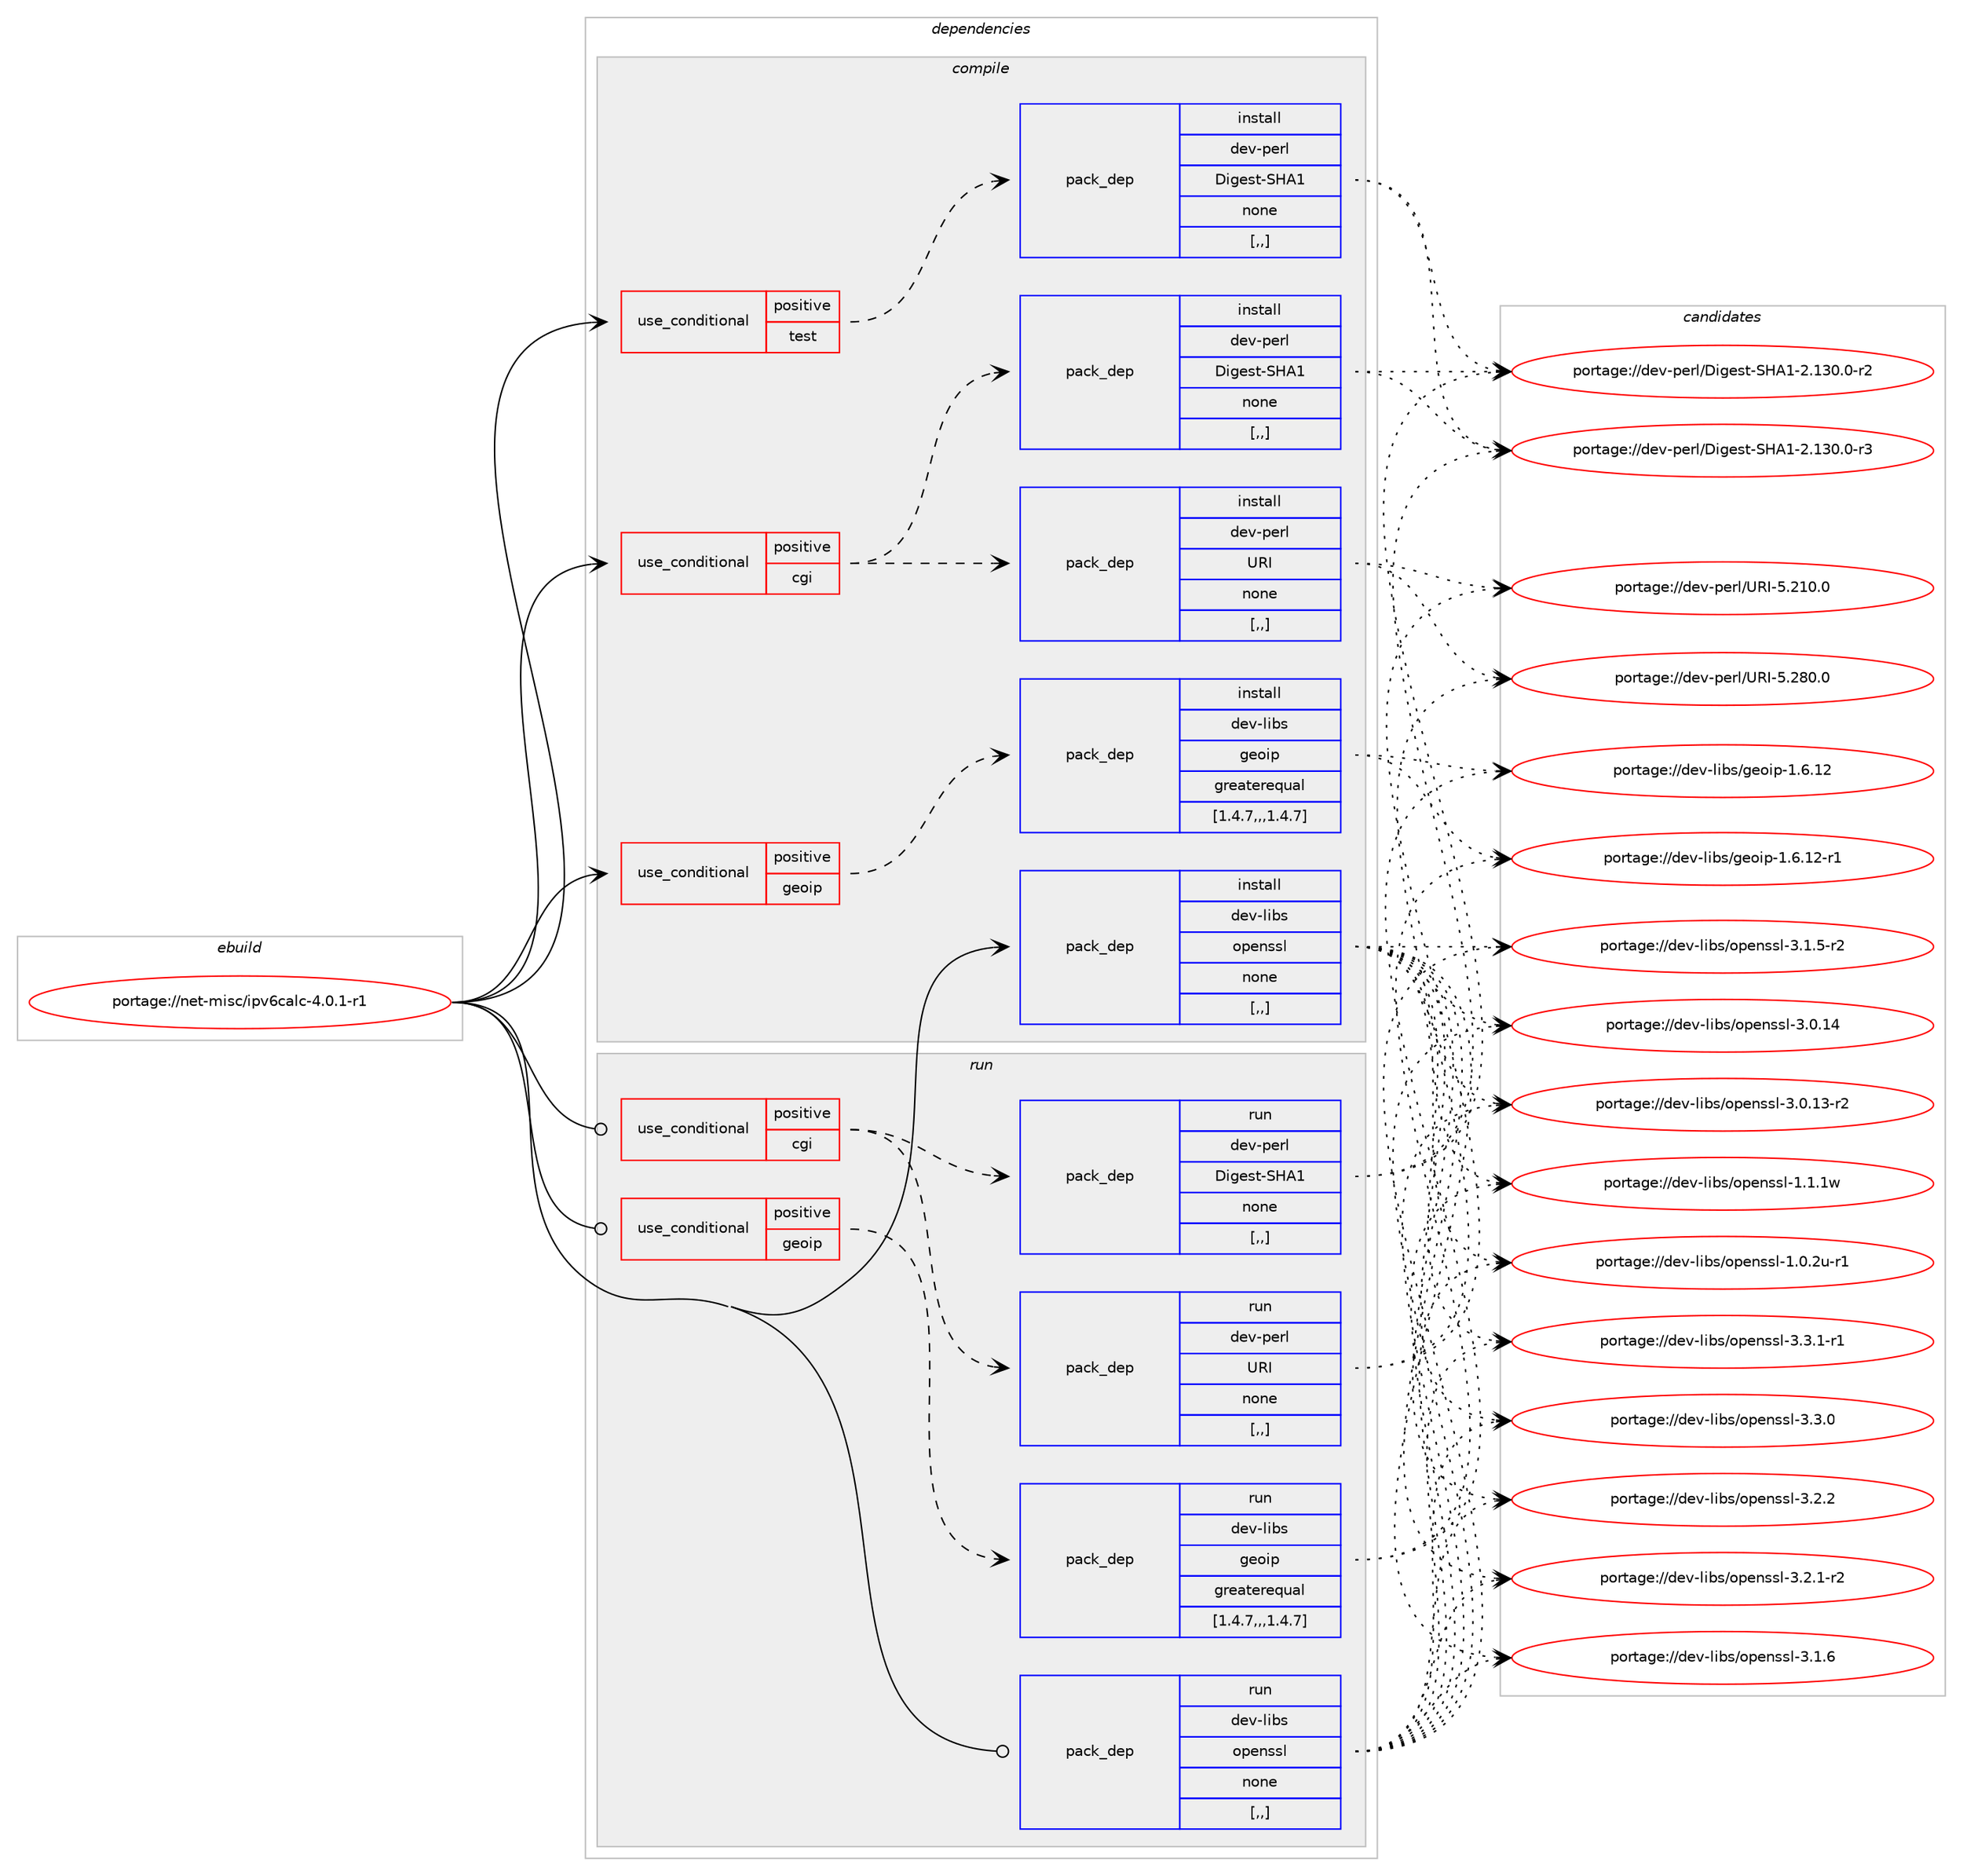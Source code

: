 digraph prolog {

# *************
# Graph options
# *************

newrank=true;
concentrate=true;
compound=true;
graph [rankdir=LR,fontname=Helvetica,fontsize=10,ranksep=1.5];#, ranksep=2.5, nodesep=0.2];
edge  [arrowhead=vee];
node  [fontname=Helvetica,fontsize=10];

# **********
# The ebuild
# **********

subgraph cluster_leftcol {
color=gray;
label=<<i>ebuild</i>>;
id [label="portage://net-misc/ipv6calc-4.0.1-r1", color=red, width=4, href="../net-misc/ipv6calc-4.0.1-r1.svg"];
}

# ****************
# The dependencies
# ****************

subgraph cluster_midcol {
color=gray;
label=<<i>dependencies</i>>;
subgraph cluster_compile {
fillcolor="#eeeeee";
style=filled;
label=<<i>compile</i>>;
subgraph cond97699 {
dependency371277 [label=<<TABLE BORDER="0" CELLBORDER="1" CELLSPACING="0" CELLPADDING="4"><TR><TD ROWSPAN="3" CELLPADDING="10">use_conditional</TD></TR><TR><TD>positive</TD></TR><TR><TD>cgi</TD></TR></TABLE>>, shape=none, color=red];
subgraph pack270916 {
dependency371278 [label=<<TABLE BORDER="0" CELLBORDER="1" CELLSPACING="0" CELLPADDING="4" WIDTH="220"><TR><TD ROWSPAN="6" CELLPADDING="30">pack_dep</TD></TR><TR><TD WIDTH="110">install</TD></TR><TR><TD>dev-perl</TD></TR><TR><TD>URI</TD></TR><TR><TD>none</TD></TR><TR><TD>[,,]</TD></TR></TABLE>>, shape=none, color=blue];
}
dependency371277:e -> dependency371278:w [weight=20,style="dashed",arrowhead="vee"];
subgraph pack270917 {
dependency371279 [label=<<TABLE BORDER="0" CELLBORDER="1" CELLSPACING="0" CELLPADDING="4" WIDTH="220"><TR><TD ROWSPAN="6" CELLPADDING="30">pack_dep</TD></TR><TR><TD WIDTH="110">install</TD></TR><TR><TD>dev-perl</TD></TR><TR><TD>Digest-SHA1</TD></TR><TR><TD>none</TD></TR><TR><TD>[,,]</TD></TR></TABLE>>, shape=none, color=blue];
}
dependency371277:e -> dependency371279:w [weight=20,style="dashed",arrowhead="vee"];
}
id:e -> dependency371277:w [weight=20,style="solid",arrowhead="vee"];
subgraph cond97700 {
dependency371280 [label=<<TABLE BORDER="0" CELLBORDER="1" CELLSPACING="0" CELLPADDING="4"><TR><TD ROWSPAN="3" CELLPADDING="10">use_conditional</TD></TR><TR><TD>positive</TD></TR><TR><TD>geoip</TD></TR></TABLE>>, shape=none, color=red];
subgraph pack270918 {
dependency371281 [label=<<TABLE BORDER="0" CELLBORDER="1" CELLSPACING="0" CELLPADDING="4" WIDTH="220"><TR><TD ROWSPAN="6" CELLPADDING="30">pack_dep</TD></TR><TR><TD WIDTH="110">install</TD></TR><TR><TD>dev-libs</TD></TR><TR><TD>geoip</TD></TR><TR><TD>greaterequal</TD></TR><TR><TD>[1.4.7,,,1.4.7]</TD></TR></TABLE>>, shape=none, color=blue];
}
dependency371280:e -> dependency371281:w [weight=20,style="dashed",arrowhead="vee"];
}
id:e -> dependency371280:w [weight=20,style="solid",arrowhead="vee"];
subgraph cond97701 {
dependency371282 [label=<<TABLE BORDER="0" CELLBORDER="1" CELLSPACING="0" CELLPADDING="4"><TR><TD ROWSPAN="3" CELLPADDING="10">use_conditional</TD></TR><TR><TD>positive</TD></TR><TR><TD>test</TD></TR></TABLE>>, shape=none, color=red];
subgraph pack270919 {
dependency371283 [label=<<TABLE BORDER="0" CELLBORDER="1" CELLSPACING="0" CELLPADDING="4" WIDTH="220"><TR><TD ROWSPAN="6" CELLPADDING="30">pack_dep</TD></TR><TR><TD WIDTH="110">install</TD></TR><TR><TD>dev-perl</TD></TR><TR><TD>Digest-SHA1</TD></TR><TR><TD>none</TD></TR><TR><TD>[,,]</TD></TR></TABLE>>, shape=none, color=blue];
}
dependency371282:e -> dependency371283:w [weight=20,style="dashed",arrowhead="vee"];
}
id:e -> dependency371282:w [weight=20,style="solid",arrowhead="vee"];
subgraph pack270920 {
dependency371284 [label=<<TABLE BORDER="0" CELLBORDER="1" CELLSPACING="0" CELLPADDING="4" WIDTH="220"><TR><TD ROWSPAN="6" CELLPADDING="30">pack_dep</TD></TR><TR><TD WIDTH="110">install</TD></TR><TR><TD>dev-libs</TD></TR><TR><TD>openssl</TD></TR><TR><TD>none</TD></TR><TR><TD>[,,]</TD></TR></TABLE>>, shape=none, color=blue];
}
id:e -> dependency371284:w [weight=20,style="solid",arrowhead="vee"];
}
subgraph cluster_compileandrun {
fillcolor="#eeeeee";
style=filled;
label=<<i>compile and run</i>>;
}
subgraph cluster_run {
fillcolor="#eeeeee";
style=filled;
label=<<i>run</i>>;
subgraph cond97702 {
dependency371285 [label=<<TABLE BORDER="0" CELLBORDER="1" CELLSPACING="0" CELLPADDING="4"><TR><TD ROWSPAN="3" CELLPADDING="10">use_conditional</TD></TR><TR><TD>positive</TD></TR><TR><TD>cgi</TD></TR></TABLE>>, shape=none, color=red];
subgraph pack270921 {
dependency371286 [label=<<TABLE BORDER="0" CELLBORDER="1" CELLSPACING="0" CELLPADDING="4" WIDTH="220"><TR><TD ROWSPAN="6" CELLPADDING="30">pack_dep</TD></TR><TR><TD WIDTH="110">run</TD></TR><TR><TD>dev-perl</TD></TR><TR><TD>URI</TD></TR><TR><TD>none</TD></TR><TR><TD>[,,]</TD></TR></TABLE>>, shape=none, color=blue];
}
dependency371285:e -> dependency371286:w [weight=20,style="dashed",arrowhead="vee"];
subgraph pack270922 {
dependency371287 [label=<<TABLE BORDER="0" CELLBORDER="1" CELLSPACING="0" CELLPADDING="4" WIDTH="220"><TR><TD ROWSPAN="6" CELLPADDING="30">pack_dep</TD></TR><TR><TD WIDTH="110">run</TD></TR><TR><TD>dev-perl</TD></TR><TR><TD>Digest-SHA1</TD></TR><TR><TD>none</TD></TR><TR><TD>[,,]</TD></TR></TABLE>>, shape=none, color=blue];
}
dependency371285:e -> dependency371287:w [weight=20,style="dashed",arrowhead="vee"];
}
id:e -> dependency371285:w [weight=20,style="solid",arrowhead="odot"];
subgraph cond97703 {
dependency371288 [label=<<TABLE BORDER="0" CELLBORDER="1" CELLSPACING="0" CELLPADDING="4"><TR><TD ROWSPAN="3" CELLPADDING="10">use_conditional</TD></TR><TR><TD>positive</TD></TR><TR><TD>geoip</TD></TR></TABLE>>, shape=none, color=red];
subgraph pack270923 {
dependency371289 [label=<<TABLE BORDER="0" CELLBORDER="1" CELLSPACING="0" CELLPADDING="4" WIDTH="220"><TR><TD ROWSPAN="6" CELLPADDING="30">pack_dep</TD></TR><TR><TD WIDTH="110">run</TD></TR><TR><TD>dev-libs</TD></TR><TR><TD>geoip</TD></TR><TR><TD>greaterequal</TD></TR><TR><TD>[1.4.7,,,1.4.7]</TD></TR></TABLE>>, shape=none, color=blue];
}
dependency371288:e -> dependency371289:w [weight=20,style="dashed",arrowhead="vee"];
}
id:e -> dependency371288:w [weight=20,style="solid",arrowhead="odot"];
subgraph pack270924 {
dependency371290 [label=<<TABLE BORDER="0" CELLBORDER="1" CELLSPACING="0" CELLPADDING="4" WIDTH="220"><TR><TD ROWSPAN="6" CELLPADDING="30">pack_dep</TD></TR><TR><TD WIDTH="110">run</TD></TR><TR><TD>dev-libs</TD></TR><TR><TD>openssl</TD></TR><TR><TD>none</TD></TR><TR><TD>[,,]</TD></TR></TABLE>>, shape=none, color=blue];
}
id:e -> dependency371290:w [weight=20,style="solid",arrowhead="odot"];
}
}

# **************
# The candidates
# **************

subgraph cluster_choices {
rank=same;
color=gray;
label=<<i>candidates</i>>;

subgraph choice270916 {
color=black;
nodesep=1;
choice10010111845112101114108478582734553465056484648 [label="portage://dev-perl/URI-5.280.0", color=red, width=4,href="../dev-perl/URI-5.280.0.svg"];
choice10010111845112101114108478582734553465049484648 [label="portage://dev-perl/URI-5.210.0", color=red, width=4,href="../dev-perl/URI-5.210.0.svg"];
dependency371278:e -> choice10010111845112101114108478582734553465056484648:w [style=dotted,weight="100"];
dependency371278:e -> choice10010111845112101114108478582734553465049484648:w [style=dotted,weight="100"];
}
subgraph choice270917 {
color=black;
nodesep=1;
choice100101118451121011141084768105103101115116458372654945504649514846484511451 [label="portage://dev-perl/Digest-SHA1-2.130.0-r3", color=red, width=4,href="../dev-perl/Digest-SHA1-2.130.0-r3.svg"];
choice100101118451121011141084768105103101115116458372654945504649514846484511450 [label="portage://dev-perl/Digest-SHA1-2.130.0-r2", color=red, width=4,href="../dev-perl/Digest-SHA1-2.130.0-r2.svg"];
dependency371279:e -> choice100101118451121011141084768105103101115116458372654945504649514846484511451:w [style=dotted,weight="100"];
dependency371279:e -> choice100101118451121011141084768105103101115116458372654945504649514846484511450:w [style=dotted,weight="100"];
}
subgraph choice270918 {
color=black;
nodesep=1;
choice100101118451081059811547103101111105112454946544649504511449 [label="portage://dev-libs/geoip-1.6.12-r1", color=red, width=4,href="../dev-libs/geoip-1.6.12-r1.svg"];
choice10010111845108105981154710310111110511245494654464950 [label="portage://dev-libs/geoip-1.6.12", color=red, width=4,href="../dev-libs/geoip-1.6.12.svg"];
dependency371281:e -> choice100101118451081059811547103101111105112454946544649504511449:w [style=dotted,weight="100"];
dependency371281:e -> choice10010111845108105981154710310111110511245494654464950:w [style=dotted,weight="100"];
}
subgraph choice270919 {
color=black;
nodesep=1;
choice100101118451121011141084768105103101115116458372654945504649514846484511451 [label="portage://dev-perl/Digest-SHA1-2.130.0-r3", color=red, width=4,href="../dev-perl/Digest-SHA1-2.130.0-r3.svg"];
choice100101118451121011141084768105103101115116458372654945504649514846484511450 [label="portage://dev-perl/Digest-SHA1-2.130.0-r2", color=red, width=4,href="../dev-perl/Digest-SHA1-2.130.0-r2.svg"];
dependency371283:e -> choice100101118451121011141084768105103101115116458372654945504649514846484511451:w [style=dotted,weight="100"];
dependency371283:e -> choice100101118451121011141084768105103101115116458372654945504649514846484511450:w [style=dotted,weight="100"];
}
subgraph choice270920 {
color=black;
nodesep=1;
choice1001011184510810598115471111121011101151151084551465146494511449 [label="portage://dev-libs/openssl-3.3.1-r1", color=red, width=4,href="../dev-libs/openssl-3.3.1-r1.svg"];
choice100101118451081059811547111112101110115115108455146514648 [label="portage://dev-libs/openssl-3.3.0", color=red, width=4,href="../dev-libs/openssl-3.3.0.svg"];
choice100101118451081059811547111112101110115115108455146504650 [label="portage://dev-libs/openssl-3.2.2", color=red, width=4,href="../dev-libs/openssl-3.2.2.svg"];
choice1001011184510810598115471111121011101151151084551465046494511450 [label="portage://dev-libs/openssl-3.2.1-r2", color=red, width=4,href="../dev-libs/openssl-3.2.1-r2.svg"];
choice100101118451081059811547111112101110115115108455146494654 [label="portage://dev-libs/openssl-3.1.6", color=red, width=4,href="../dev-libs/openssl-3.1.6.svg"];
choice1001011184510810598115471111121011101151151084551464946534511450 [label="portage://dev-libs/openssl-3.1.5-r2", color=red, width=4,href="../dev-libs/openssl-3.1.5-r2.svg"];
choice10010111845108105981154711111210111011511510845514648464952 [label="portage://dev-libs/openssl-3.0.14", color=red, width=4,href="../dev-libs/openssl-3.0.14.svg"];
choice100101118451081059811547111112101110115115108455146484649514511450 [label="portage://dev-libs/openssl-3.0.13-r2", color=red, width=4,href="../dev-libs/openssl-3.0.13-r2.svg"];
choice100101118451081059811547111112101110115115108454946494649119 [label="portage://dev-libs/openssl-1.1.1w", color=red, width=4,href="../dev-libs/openssl-1.1.1w.svg"];
choice1001011184510810598115471111121011101151151084549464846501174511449 [label="portage://dev-libs/openssl-1.0.2u-r1", color=red, width=4,href="../dev-libs/openssl-1.0.2u-r1.svg"];
dependency371284:e -> choice1001011184510810598115471111121011101151151084551465146494511449:w [style=dotted,weight="100"];
dependency371284:e -> choice100101118451081059811547111112101110115115108455146514648:w [style=dotted,weight="100"];
dependency371284:e -> choice100101118451081059811547111112101110115115108455146504650:w [style=dotted,weight="100"];
dependency371284:e -> choice1001011184510810598115471111121011101151151084551465046494511450:w [style=dotted,weight="100"];
dependency371284:e -> choice100101118451081059811547111112101110115115108455146494654:w [style=dotted,weight="100"];
dependency371284:e -> choice1001011184510810598115471111121011101151151084551464946534511450:w [style=dotted,weight="100"];
dependency371284:e -> choice10010111845108105981154711111210111011511510845514648464952:w [style=dotted,weight="100"];
dependency371284:e -> choice100101118451081059811547111112101110115115108455146484649514511450:w [style=dotted,weight="100"];
dependency371284:e -> choice100101118451081059811547111112101110115115108454946494649119:w [style=dotted,weight="100"];
dependency371284:e -> choice1001011184510810598115471111121011101151151084549464846501174511449:w [style=dotted,weight="100"];
}
subgraph choice270921 {
color=black;
nodesep=1;
choice10010111845112101114108478582734553465056484648 [label="portage://dev-perl/URI-5.280.0", color=red, width=4,href="../dev-perl/URI-5.280.0.svg"];
choice10010111845112101114108478582734553465049484648 [label="portage://dev-perl/URI-5.210.0", color=red, width=4,href="../dev-perl/URI-5.210.0.svg"];
dependency371286:e -> choice10010111845112101114108478582734553465056484648:w [style=dotted,weight="100"];
dependency371286:e -> choice10010111845112101114108478582734553465049484648:w [style=dotted,weight="100"];
}
subgraph choice270922 {
color=black;
nodesep=1;
choice100101118451121011141084768105103101115116458372654945504649514846484511451 [label="portage://dev-perl/Digest-SHA1-2.130.0-r3", color=red, width=4,href="../dev-perl/Digest-SHA1-2.130.0-r3.svg"];
choice100101118451121011141084768105103101115116458372654945504649514846484511450 [label="portage://dev-perl/Digest-SHA1-2.130.0-r2", color=red, width=4,href="../dev-perl/Digest-SHA1-2.130.0-r2.svg"];
dependency371287:e -> choice100101118451121011141084768105103101115116458372654945504649514846484511451:w [style=dotted,weight="100"];
dependency371287:e -> choice100101118451121011141084768105103101115116458372654945504649514846484511450:w [style=dotted,weight="100"];
}
subgraph choice270923 {
color=black;
nodesep=1;
choice100101118451081059811547103101111105112454946544649504511449 [label="portage://dev-libs/geoip-1.6.12-r1", color=red, width=4,href="../dev-libs/geoip-1.6.12-r1.svg"];
choice10010111845108105981154710310111110511245494654464950 [label="portage://dev-libs/geoip-1.6.12", color=red, width=4,href="../dev-libs/geoip-1.6.12.svg"];
dependency371289:e -> choice100101118451081059811547103101111105112454946544649504511449:w [style=dotted,weight="100"];
dependency371289:e -> choice10010111845108105981154710310111110511245494654464950:w [style=dotted,weight="100"];
}
subgraph choice270924 {
color=black;
nodesep=1;
choice1001011184510810598115471111121011101151151084551465146494511449 [label="portage://dev-libs/openssl-3.3.1-r1", color=red, width=4,href="../dev-libs/openssl-3.3.1-r1.svg"];
choice100101118451081059811547111112101110115115108455146514648 [label="portage://dev-libs/openssl-3.3.0", color=red, width=4,href="../dev-libs/openssl-3.3.0.svg"];
choice100101118451081059811547111112101110115115108455146504650 [label="portage://dev-libs/openssl-3.2.2", color=red, width=4,href="../dev-libs/openssl-3.2.2.svg"];
choice1001011184510810598115471111121011101151151084551465046494511450 [label="portage://dev-libs/openssl-3.2.1-r2", color=red, width=4,href="../dev-libs/openssl-3.2.1-r2.svg"];
choice100101118451081059811547111112101110115115108455146494654 [label="portage://dev-libs/openssl-3.1.6", color=red, width=4,href="../dev-libs/openssl-3.1.6.svg"];
choice1001011184510810598115471111121011101151151084551464946534511450 [label="portage://dev-libs/openssl-3.1.5-r2", color=red, width=4,href="../dev-libs/openssl-3.1.5-r2.svg"];
choice10010111845108105981154711111210111011511510845514648464952 [label="portage://dev-libs/openssl-3.0.14", color=red, width=4,href="../dev-libs/openssl-3.0.14.svg"];
choice100101118451081059811547111112101110115115108455146484649514511450 [label="portage://dev-libs/openssl-3.0.13-r2", color=red, width=4,href="../dev-libs/openssl-3.0.13-r2.svg"];
choice100101118451081059811547111112101110115115108454946494649119 [label="portage://dev-libs/openssl-1.1.1w", color=red, width=4,href="../dev-libs/openssl-1.1.1w.svg"];
choice1001011184510810598115471111121011101151151084549464846501174511449 [label="portage://dev-libs/openssl-1.0.2u-r1", color=red, width=4,href="../dev-libs/openssl-1.0.2u-r1.svg"];
dependency371290:e -> choice1001011184510810598115471111121011101151151084551465146494511449:w [style=dotted,weight="100"];
dependency371290:e -> choice100101118451081059811547111112101110115115108455146514648:w [style=dotted,weight="100"];
dependency371290:e -> choice100101118451081059811547111112101110115115108455146504650:w [style=dotted,weight="100"];
dependency371290:e -> choice1001011184510810598115471111121011101151151084551465046494511450:w [style=dotted,weight="100"];
dependency371290:e -> choice100101118451081059811547111112101110115115108455146494654:w [style=dotted,weight="100"];
dependency371290:e -> choice1001011184510810598115471111121011101151151084551464946534511450:w [style=dotted,weight="100"];
dependency371290:e -> choice10010111845108105981154711111210111011511510845514648464952:w [style=dotted,weight="100"];
dependency371290:e -> choice100101118451081059811547111112101110115115108455146484649514511450:w [style=dotted,weight="100"];
dependency371290:e -> choice100101118451081059811547111112101110115115108454946494649119:w [style=dotted,weight="100"];
dependency371290:e -> choice1001011184510810598115471111121011101151151084549464846501174511449:w [style=dotted,weight="100"];
}
}

}
